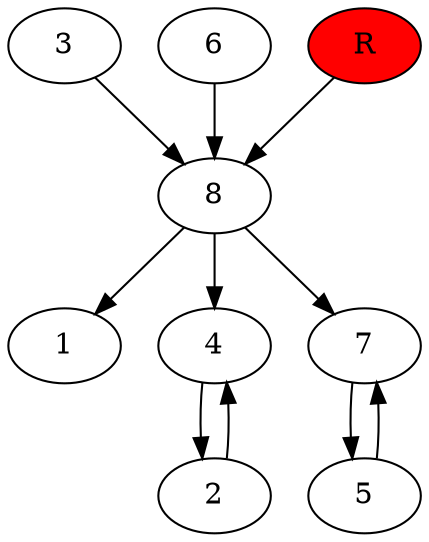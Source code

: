 digraph prb16997 {
	1
	2
	3
	4
	5
	6
	7
	8
	R [fillcolor="#ff0000" style=filled]
	2 -> 4
	3 -> 8
	4 -> 2
	5 -> 7
	6 -> 8
	7 -> 5
	8 -> 1
	8 -> 4
	8 -> 7
	R -> 8
}
